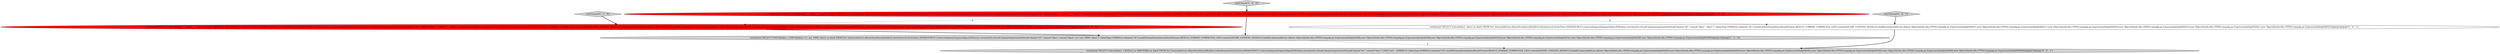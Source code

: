 digraph {
0 [style = filled, label = "testQuery(\"SELECT CONCAt(dim1, CONCAt(dim2,'x'), m2, 9999, dim1) as dimX FROM foo\",ImmutableList.of(newScanQueryBuilder().dataSource(CalciteTests.DATASOURCE1).intervals(querySegmentSpec(Filtration.eternity())).virtualColumns(expressionVirtualColumn(\"v0\",\"concat(\"dim1\",concat(\"dim2\",'x'),\"m2\",9999,\"dim1\")\",ValueType.STRING)).columns(\"v0\").resultFormat(ScanQuery.ResultFormat.RESULT_FORMAT_COMPACTED_LIST).context(QUERY_CONTEXT_DEFAULT).build()),ImmutableList.of(new Object((((edu.fdu.CPPDG.tinypdg.pe.ExpressionInfo@9d1fbb,new Object((((edu.fdu.CPPDG.tinypdg.pe.ExpressionInfo@9d1fbf,new Object((((edu.fdu.CPPDG.tinypdg.pe.ExpressionInfo@9d1fc8,new Object((((edu.fdu.CPPDG.tinypdg.pe.ExpressionInfo@9d1fcc,new Object((((edu.fdu.CPPDG.tinypdg.pe.ExpressionInfo@9d1fd0,new Object((((edu.fdu.CPPDG.tinypdg.pe.ExpressionInfo@9d1fd4))@@@16@@@['1', '1', '0']", fillcolor = lightgray, shape = ellipse image = "AAA0AAABBB1BBB"];
1 [style = filled, label = "testQuery(\"SELECT CONCAt(dim1, '-', dim1, '_', dim1) as dimX FROM foo\",ImmutableList.of(newScanQueryBuilder().dataSource(CalciteTests.DATASOURCE1).intervals(querySegmentSpec(Filtration.eternity())).virtualColumns(expressionVirtualColumn(\"v0\",\"concat(\"dim1\",'-',\"dim1\",'_',\"dim1\")\",ValueType.STRING)).columns(\"v0\").resultFormat(ScanQuery.ResultFormat.RESULT_FORMAT_COMPACTED_LIST).context(QUERY_CONTEXT_DEFAULT).build()),ImmutableList.of(new Object((((edu.fdu.CPPDG.tinypdg.pe.ExpressionInfo@9d1ed5,new Object((((edu.fdu.CPPDG.tinypdg.pe.ExpressionInfo@9d1ed9,new Object((((edu.fdu.CPPDG.tinypdg.pe.ExpressionInfo@9d1edd,new Object((((edu.fdu.CPPDG.tinypdg.pe.ExpressionInfo@9d1ee1,new Object((((edu.fdu.CPPDG.tinypdg.pe.ExpressionInfo@9d1ee5,new Object((((edu.fdu.CPPDG.tinypdg.pe.ExpressionInfo@9d1ee9))@@@3@@@['1', '0', '0']", fillcolor = red, shape = ellipse image = "AAA1AAABBB1BBB"];
7 [style = filled, label = "testTextcat['0', '0', '1']", fillcolor = lightgray, shape = diamond image = "AAA0AAABBB3BBB"];
4 [style = filled, label = "testQuery(\"SELECT CONCAT(dim1, '-', dim1, '_', dim1) as dimX FROM foo\",ImmutableList.of(newScanQueryBuilder().dataSource(CalciteTests.DATASOURCE1).intervals(querySegmentSpec(Filtration.eternity())).virtualColumns(expressionVirtualColumn(\"v0\",\"concat(\"dim1\",'-',\"dim1\",'_',\"dim1\")\",ValueType.STRING)).columns(\"v0\").resultFormat(ScanQuery.ResultFormat.RESULT_FORMAT_COMPACTED_LIST).context(QUERY_CONTEXT_DEFAULT).build()),ImmutableList.of(new Object((((edu.fdu.CPPDG.tinypdg.pe.ExpressionInfo@9d1f73,new Object((((edu.fdu.CPPDG.tinypdg.pe.ExpressionInfo@9d1f77,new Object((((edu.fdu.CPPDG.tinypdg.pe.ExpressionInfo@9d1f7b,new Object((((edu.fdu.CPPDG.tinypdg.pe.ExpressionInfo@9d1f7f,new Object((((edu.fdu.CPPDG.tinypdg.pe.ExpressionInfo@9d1f83,new Object((((edu.fdu.CPPDG.tinypdg.pe.ExpressionInfo@9d1f87))@@@3@@@['0', '1', '0']", fillcolor = red, shape = ellipse image = "AAA1AAABBB2BBB"];
2 [style = filled, label = "testConcat['1', '0', '0']", fillcolor = lightgray, shape = diamond image = "AAA0AAABBB1BBB"];
5 [style = filled, label = "testQuery(\"SELECT textcat(dim1, dim1) as dimX FROM foo\",ImmutableList.of(newScanQueryBuilder().dataSource(CalciteTests.DATASOURCE1).intervals(querySegmentSpec(Filtration.eternity())).virtualColumns(expressionVirtualColumn(\"v0\",\"concat(\"dim1\",\"dim1\")\",ValueType.STRING)).columns(\"v0\").resultFormat(ScanQuery.ResultFormat.RESULT_FORMAT_COMPACTED_LIST).context(QUERY_CONTEXT_DEFAULT).build()),ImmutableList.of(new Object((((edu.fdu.CPPDG.tinypdg.pe.ExpressionInfo@9d2011,new Object((((edu.fdu.CPPDG.tinypdg.pe.ExpressionInfo@9d2015,new Object((((edu.fdu.CPPDG.tinypdg.pe.ExpressionInfo@9d2019,new Object((((edu.fdu.CPPDG.tinypdg.pe.ExpressionInfo@9d201d,new Object((((edu.fdu.CPPDG.tinypdg.pe.ExpressionInfo@9d2021,new Object((((edu.fdu.CPPDG.tinypdg.pe.ExpressionInfo@9d2025))@@@3@@@['0', '0', '1']", fillcolor = white, shape = ellipse image = "AAA0AAABBB3BBB"];
3 [style = filled, label = "testConcat['0', '1', '0']", fillcolor = lightgray, shape = diamond image = "AAA0AAABBB2BBB"];
6 [style = filled, label = "testQuery(\"SELECT textcat(dim1, CAST(m2 as VARCHAR)) as dimX FROM foo\",ImmutableList.of(newScanQueryBuilder().dataSource(CalciteTests.DATASOURCE1).intervals(querySegmentSpec(Filtration.eternity())).virtualColumns(expressionVirtualColumn(\"v0\",\"concat(\"dim1\",CAST(\"m2\", 'STRING'))\",ValueType.STRING)).columns(\"v0\").resultFormat(ScanQuery.ResultFormat.RESULT_FORMAT_COMPACTED_LIST).context(QUERY_CONTEXT_DEFAULT).build()),ImmutableList.of(new Object((((edu.fdu.CPPDG.tinypdg.pe.ExpressionInfo@9d2059,new Object((((edu.fdu.CPPDG.tinypdg.pe.ExpressionInfo@9d205d,new Object((((edu.fdu.CPPDG.tinypdg.pe.ExpressionInfo@9d2061,new Object((((edu.fdu.CPPDG.tinypdg.pe.ExpressionInfo@9d2065,new Object((((edu.fdu.CPPDG.tinypdg.pe.ExpressionInfo@9d2069,new Object((((edu.fdu.CPPDG.tinypdg.pe.ExpressionInfo@9d206d))@@@16@@@['0', '0', '1']", fillcolor = lightgray, shape = ellipse image = "AAA0AAABBB3BBB"];
1->4 [style = dashed, label="0"];
7->5 [style = bold, label=""];
1->0 [style = bold, label=""];
1->5 [style = dashed, label="0"];
5->6 [style = bold, label=""];
3->4 [style = bold, label=""];
2->1 [style = bold, label=""];
4->0 [style = bold, label=""];
0->6 [style = dashed, label="0"];
}
